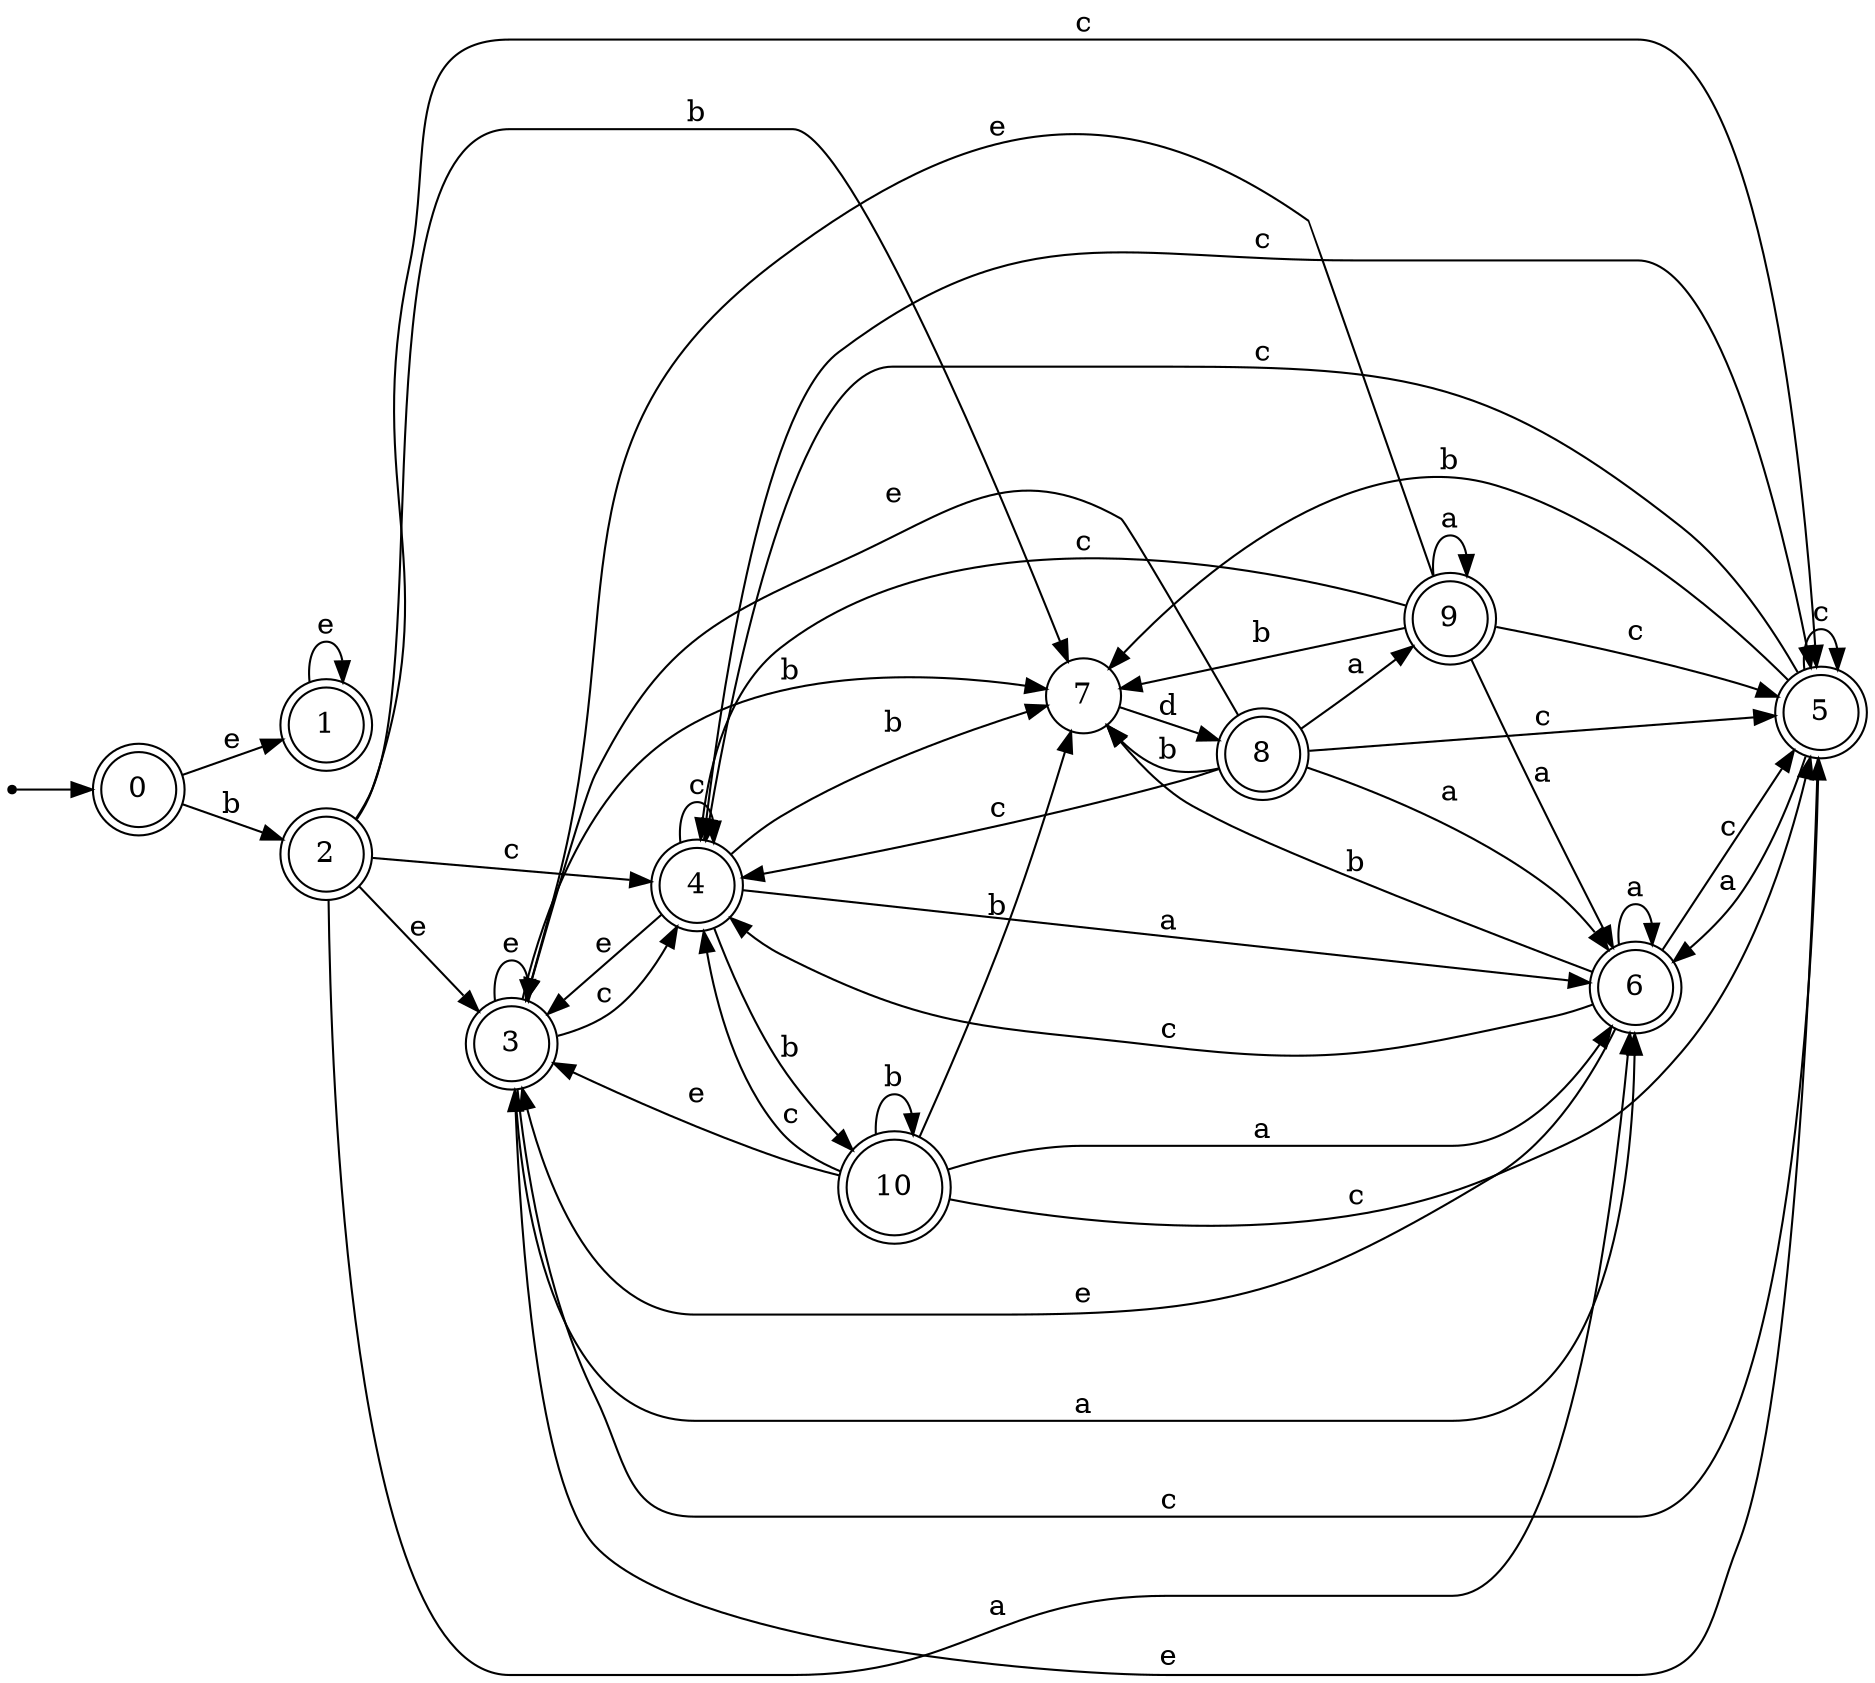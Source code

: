 digraph finite_state_machine {
rankdir=LR;
size="20,20";
node [shape = point]; "dummy0"
node [shape = doublecircle]; "0";"dummy0" -> "0";
node [shape = doublecircle]; "1";node [shape = doublecircle]; "2";node [shape = doublecircle]; "3";node [shape = doublecircle]; "4";node [shape = doublecircle]; "5";node [shape = doublecircle]; "6";node [shape = circle]; "7";
node [shape = doublecircle]; "8";node [shape = doublecircle]; "9";node [shape = doublecircle]; "10";"0" -> "1" [label = "e"];
 "0" -> "2" [label = "b"];
 "2" -> "3" [label = "e"];
 "2" -> "4" [label = "c"];
 "2" -> "5" [label = "c"];
 "2" -> "6" [label = "a"];
 "2" -> "7" [label = "b"];
 "7" -> "8" [label = "d"];
 "8" -> "7" [label = "b"];
 "8" -> "9" [label = "a"];
 "8" -> "6" [label = "a"];
 "8" -> "3" [label = "e"];
 "8" -> "4" [label = "c"];
 "8" -> "5" [label = "c"];
 "9" -> "9" [label = "a"];
 "9" -> "6" [label = "a"];
 "9" -> "7" [label = "b"];
 "9" -> "3" [label = "e"];
 "9" -> "4" [label = "c"];
 "9" -> "5" [label = "c"];
 "6" -> "6" [label = "a"];
 "6" -> "4" [label = "c"];
 "6" -> "5" [label = "c"];
 "6" -> "3" [label = "e"];
 "6" -> "7" [label = "b"];
 "5" -> "4" [label = "c"];
 "5" -> "5" [label = "c"];
 "5" -> "6" [label = "a"];
 "5" -> "3" [label = "e"];
 "5" -> "7" [label = "b"];
 "4" -> "4" [label = "c"];
 "4" -> "5" [label = "c"];
 "4" -> "10" [label = "b"];
 "4" -> "7" [label = "b"];
 "4" -> "6" [label = "a"];
 "4" -> "3" [label = "e"];
 "10" -> "10" [label = "b"];
 "10" -> "7" [label = "b"];
 "10" -> "4" [label = "c"];
 "10" -> "5" [label = "c"];
 "10" -> "6" [label = "a"];
 "10" -> "3" [label = "e"];
 "3" -> "3" [label = "e"];
 "3" -> "4" [label = "c"];
 "3" -> "5" [label = "c"];
 "3" -> "6" [label = "a"];
 "3" -> "7" [label = "b"];
 "1" -> "1" [label = "e"];
 }
